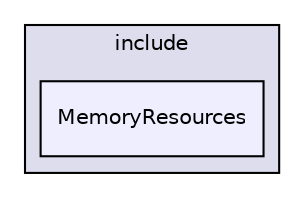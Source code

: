 digraph "/home/travis/build/AliceO2Group/AliceO2/DataFormats/MemoryResources/include/MemoryResources" {
  bgcolor=transparent;
  compound=true
  node [ fontsize="10", fontname="Helvetica"];
  edge [ labelfontsize="10", labelfontname="Helvetica"];
  subgraph clusterdir_aceee2857d20e516da6bd39fe1c74077 {
    graph [ bgcolor="#ddddee", pencolor="black", label="include" fontname="Helvetica", fontsize="10", URL="dir_aceee2857d20e516da6bd39fe1c74077.html"]
  dir_157f77c0357fbee3c71f1715a6573683 [shape=box, label="MemoryResources", style="filled", fillcolor="#eeeeff", pencolor="black", URL="dir_157f77c0357fbee3c71f1715a6573683.html"];
  }
}
